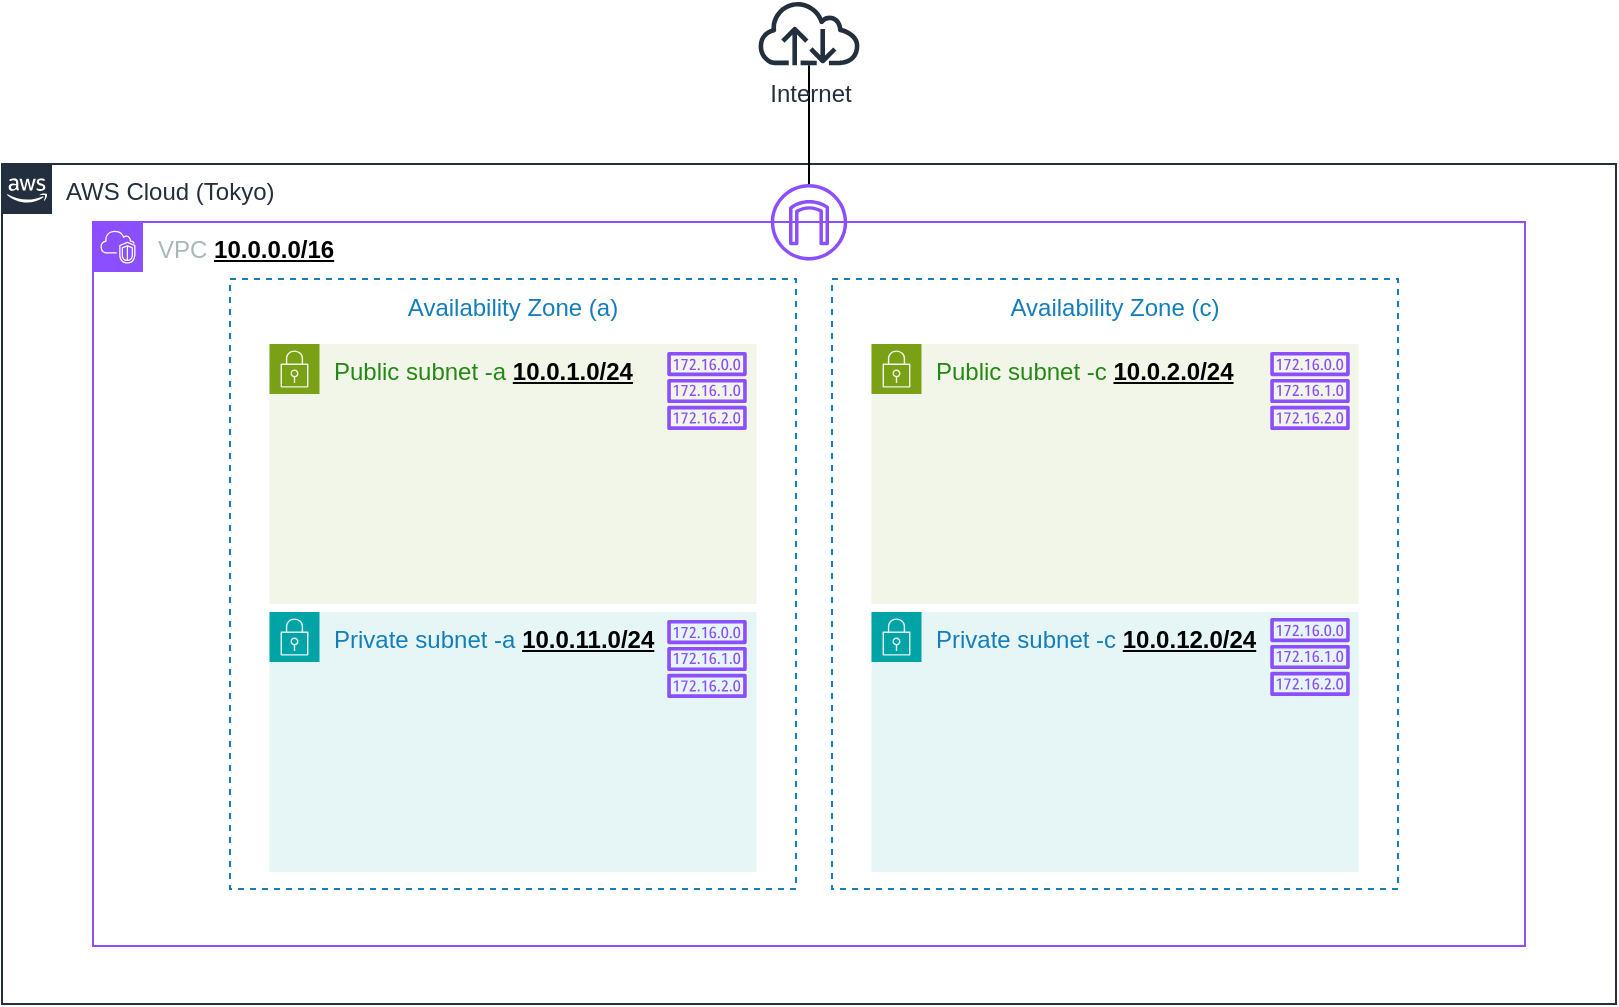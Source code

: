 <mxfile version="24.7.16">
  <diagram name="ページ1" id="s9IwQCWPO6H6lfeDucRA">
    <mxGraphModel dx="1049" dy="1408" grid="0" gridSize="10" guides="1" tooltips="1" connect="1" arrows="1" fold="1" page="0" pageScale="1" pageWidth="827" pageHeight="1169" math="0" shadow="0">
      <root>
        <mxCell id="0" />
        <mxCell id="1" parent="0" />
        <mxCell id="I_-lVkzNOk3cpRUBSmFp-1" value="AWS Cloud (Tokyo)" style="points=[[0,0],[0.25,0],[0.5,0],[0.75,0],[1,0],[1,0.25],[1,0.5],[1,0.75],[1,1],[0.75,1],[0.5,1],[0.25,1],[0,1],[0,0.75],[0,0.5],[0,0.25]];outlineConnect=0;gradientColor=none;html=1;whiteSpace=wrap;fontSize=12;fontStyle=0;container=1;pointerEvents=0;collapsible=0;recursiveResize=0;shape=mxgraph.aws4.group;grIcon=mxgraph.aws4.group_aws_cloud_alt;strokeColor=#232F3E;fillColor=none;verticalAlign=top;align=left;spacingLeft=30;fontColor=#232F3E;dashed=0;" vertex="1" parent="1">
          <mxGeometry x="-273" y="-342" width="807" height="420" as="geometry" />
        </mxCell>
        <mxCell id="I_-lVkzNOk3cpRUBSmFp-2" value="VPC &lt;font color=&quot;#000000&quot;&gt;&lt;u&gt;&lt;b&gt;10.0.0.0/16&lt;/b&gt;&lt;/u&gt;&lt;/font&gt;" style="points=[[0,0],[0.25,0],[0.5,0],[0.75,0],[1,0],[1,0.25],[1,0.5],[1,0.75],[1,1],[0.75,1],[0.5,1],[0.25,1],[0,1],[0,0.75],[0,0.5],[0,0.25]];outlineConnect=0;gradientColor=none;html=1;whiteSpace=wrap;fontSize=12;fontStyle=0;container=1;pointerEvents=0;collapsible=0;recursiveResize=0;shape=mxgraph.aws4.group;grIcon=mxgraph.aws4.group_vpc2;strokeColor=#8C4FFF;fillColor=none;verticalAlign=top;align=left;spacingLeft=30;fontColor=#AAB7B8;dashed=0;" vertex="1" parent="I_-lVkzNOk3cpRUBSmFp-1">
          <mxGeometry x="45.5" y="29" width="716" height="362" as="geometry" />
        </mxCell>
        <mxCell id="I_-lVkzNOk3cpRUBSmFp-5" value="Availability Zone (c)" style="fillColor=none;strokeColor=#147EBA;dashed=1;verticalAlign=top;fontStyle=0;fontColor=#147EBA;whiteSpace=wrap;html=1;align=center;" vertex="1" parent="I_-lVkzNOk3cpRUBSmFp-2">
          <mxGeometry x="369.5" y="28.5" width="283" height="305" as="geometry" />
        </mxCell>
        <mxCell id="I_-lVkzNOk3cpRUBSmFp-4" value="Availability Zone (a)" style="fillColor=none;strokeColor=#147EBA;dashed=1;verticalAlign=top;fontStyle=0;fontColor=#147EBA;whiteSpace=wrap;html=1;align=center;" vertex="1" parent="I_-lVkzNOk3cpRUBSmFp-2">
          <mxGeometry x="68.5" y="28.5" width="283" height="305" as="geometry" />
        </mxCell>
        <mxCell id="I_-lVkzNOk3cpRUBSmFp-8" value="Public subnet -a &lt;b&gt;&lt;font style=&quot;&quot; color=&quot;#000000&quot;&gt;&lt;u&gt;10.0.1.0/24&lt;/u&gt;&lt;/font&gt;&lt;/b&gt;" style="points=[[0,0],[0.25,0],[0.5,0],[0.75,0],[1,0],[1,0.25],[1,0.5],[1,0.75],[1,1],[0.75,1],[0.5,1],[0.25,1],[0,1],[0,0.75],[0,0.5],[0,0.25]];outlineConnect=0;gradientColor=none;html=1;whiteSpace=wrap;fontSize=12;fontStyle=0;container=1;pointerEvents=0;collapsible=0;recursiveResize=0;shape=mxgraph.aws4.group;grIcon=mxgraph.aws4.group_security_group;grStroke=0;strokeColor=#7AA116;fillColor=#F2F6E8;verticalAlign=top;align=left;spacingLeft=30;fontColor=#248814;dashed=0;" vertex="1" parent="I_-lVkzNOk3cpRUBSmFp-2">
          <mxGeometry x="88.25" y="61" width="243.5" height="130" as="geometry" />
        </mxCell>
        <mxCell id="I_-lVkzNOk3cpRUBSmFp-9" value="Public subnet -c&amp;nbsp;&lt;b&gt;&lt;font color=&quot;#000000&quot;&gt;&lt;u&gt;10.0.2.0/24&lt;/u&gt;&lt;/font&gt;&lt;/b&gt;" style="points=[[0,0],[0.25,0],[0.5,0],[0.75,0],[1,0],[1,0.25],[1,0.5],[1,0.75],[1,1],[0.75,1],[0.5,1],[0.25,1],[0,1],[0,0.75],[0,0.5],[0,0.25]];outlineConnect=0;gradientColor=none;html=1;whiteSpace=wrap;fontSize=12;fontStyle=0;container=1;pointerEvents=0;collapsible=0;recursiveResize=0;shape=mxgraph.aws4.group;grIcon=mxgraph.aws4.group_security_group;grStroke=0;strokeColor=#7AA116;fillColor=#F2F6E8;verticalAlign=top;align=left;spacingLeft=30;fontColor=#248814;dashed=0;" vertex="1" parent="I_-lVkzNOk3cpRUBSmFp-2">
          <mxGeometry x="389.25" y="61" width="243.5" height="130" as="geometry" />
        </mxCell>
        <mxCell id="I_-lVkzNOk3cpRUBSmFp-28" value="" style="sketch=0;outlineConnect=0;fontColor=#232F3E;gradientColor=none;fillColor=#8C4FFF;strokeColor=none;dashed=0;verticalLabelPosition=bottom;verticalAlign=top;align=center;html=1;fontSize=12;fontStyle=0;aspect=fixed;pointerEvents=1;shape=mxgraph.aws4.route_table;" vertex="1" parent="I_-lVkzNOk3cpRUBSmFp-9">
          <mxGeometry x="199.25" y="4" width="40" height="38.97" as="geometry" />
        </mxCell>
        <mxCell id="I_-lVkzNOk3cpRUBSmFp-10" value="Private subnet -a&amp;nbsp;&lt;b style=&quot;color: rgb(36, 136, 20);&quot;&gt;&lt;font color=&quot;#000000&quot;&gt;&lt;u&gt;10.0.11.0/24&lt;/u&gt;&lt;/font&gt;&lt;/b&gt;" style="points=[[0,0],[0.25,0],[0.5,0],[0.75,0],[1,0],[1,0.25],[1,0.5],[1,0.75],[1,1],[0.75,1],[0.5,1],[0.25,1],[0,1],[0,0.75],[0,0.5],[0,0.25]];outlineConnect=0;gradientColor=none;html=1;whiteSpace=wrap;fontSize=12;fontStyle=0;container=1;pointerEvents=0;collapsible=0;recursiveResize=0;shape=mxgraph.aws4.group;grIcon=mxgraph.aws4.group_security_group;grStroke=0;strokeColor=#00A4A6;fillColor=#E6F6F7;verticalAlign=top;align=left;spacingLeft=30;fontColor=#147EBA;dashed=0;" vertex="1" parent="I_-lVkzNOk3cpRUBSmFp-2">
          <mxGeometry x="88.25" y="195" width="243.5" height="130" as="geometry" />
        </mxCell>
        <mxCell id="I_-lVkzNOk3cpRUBSmFp-29" value="" style="sketch=0;outlineConnect=0;fontColor=#232F3E;gradientColor=none;fillColor=#8C4FFF;strokeColor=none;dashed=0;verticalLabelPosition=bottom;verticalAlign=top;align=center;html=1;fontSize=12;fontStyle=0;aspect=fixed;pointerEvents=1;shape=mxgraph.aws4.route_table;" vertex="1" parent="I_-lVkzNOk3cpRUBSmFp-10">
          <mxGeometry x="198.75" y="4" width="40" height="38.97" as="geometry" />
        </mxCell>
        <mxCell id="I_-lVkzNOk3cpRUBSmFp-11" value="Private subnet -c&amp;nbsp;&lt;b style=&quot;color: rgb(36, 136, 20);&quot;&gt;&lt;font color=&quot;#000000&quot;&gt;&lt;u&gt;10.0.12.0/24&lt;/u&gt;&lt;/font&gt;&lt;/b&gt;" style="points=[[0,0],[0.25,0],[0.5,0],[0.75,0],[1,0],[1,0.25],[1,0.5],[1,0.75],[1,1],[0.75,1],[0.5,1],[0.25,1],[0,1],[0,0.75],[0,0.5],[0,0.25]];outlineConnect=0;gradientColor=none;html=1;whiteSpace=wrap;fontSize=12;fontStyle=0;container=1;pointerEvents=0;collapsible=0;recursiveResize=0;shape=mxgraph.aws4.group;grIcon=mxgraph.aws4.group_security_group;grStroke=0;strokeColor=#00A4A6;fillColor=#E6F6F7;verticalAlign=top;align=left;spacingLeft=30;fontColor=#147EBA;dashed=0;" vertex="1" parent="I_-lVkzNOk3cpRUBSmFp-2">
          <mxGeometry x="389.25" y="195" width="243.5" height="130" as="geometry" />
        </mxCell>
        <mxCell id="I_-lVkzNOk3cpRUBSmFp-12" value="" style="sketch=0;outlineConnect=0;fontColor=#232F3E;gradientColor=none;fillColor=#8C4FFF;strokeColor=none;dashed=0;verticalLabelPosition=bottom;verticalAlign=top;align=center;html=1;fontSize=12;fontStyle=0;aspect=fixed;pointerEvents=1;shape=mxgraph.aws4.internet_gateway;" vertex="1" parent="I_-lVkzNOk3cpRUBSmFp-2">
          <mxGeometry x="338.88" y="-19" width="38.25" height="38.25" as="geometry" />
        </mxCell>
        <mxCell id="I_-lVkzNOk3cpRUBSmFp-17" value="" style="sketch=0;outlineConnect=0;fontColor=#232F3E;gradientColor=none;fillColor=#8C4FFF;strokeColor=none;dashed=0;verticalLabelPosition=bottom;verticalAlign=top;align=center;html=1;fontSize=12;fontStyle=0;aspect=fixed;pointerEvents=1;shape=mxgraph.aws4.route_table;" vertex="1" parent="I_-lVkzNOk3cpRUBSmFp-2">
          <mxGeometry x="287" y="65" width="40" height="38.97" as="geometry" />
        </mxCell>
        <mxCell id="I_-lVkzNOk3cpRUBSmFp-30" value="" style="sketch=0;outlineConnect=0;fontColor=#232F3E;gradientColor=none;fillColor=#8C4FFF;strokeColor=none;dashed=0;verticalLabelPosition=bottom;verticalAlign=top;align=center;html=1;fontSize=12;fontStyle=0;aspect=fixed;pointerEvents=1;shape=mxgraph.aws4.route_table;" vertex="1" parent="I_-lVkzNOk3cpRUBSmFp-2">
          <mxGeometry x="588.5" y="198" width="40" height="38.97" as="geometry" />
        </mxCell>
        <mxCell id="I_-lVkzNOk3cpRUBSmFp-14" value="" style="endArrow=none;html=1;rounded=0;fontSize=12;startSize=8;endSize=8;curved=1;" edge="1" parent="1" source="I_-lVkzNOk3cpRUBSmFp-12" target="I_-lVkzNOk3cpRUBSmFp-13">
          <mxGeometry width="50" height="50" relative="1" as="geometry">
            <mxPoint x="91" y="-138" as="sourcePoint" />
            <mxPoint x="141" y="-188" as="targetPoint" />
          </mxGeometry>
        </mxCell>
        <mxCell id="I_-lVkzNOk3cpRUBSmFp-13" value="Internet" style="sketch=0;outlineConnect=0;fontColor=#232F3E;gradientColor=none;fillColor=#232F3D;strokeColor=none;dashed=0;verticalLabelPosition=bottom;verticalAlign=top;align=center;html=1;fontSize=12;fontStyle=0;aspect=fixed;pointerEvents=1;shape=mxgraph.aws4.internet;" vertex="1" parent="1">
          <mxGeometry x="104" y="-424" width="53" height="32.62" as="geometry" />
        </mxCell>
      </root>
    </mxGraphModel>
  </diagram>
</mxfile>
